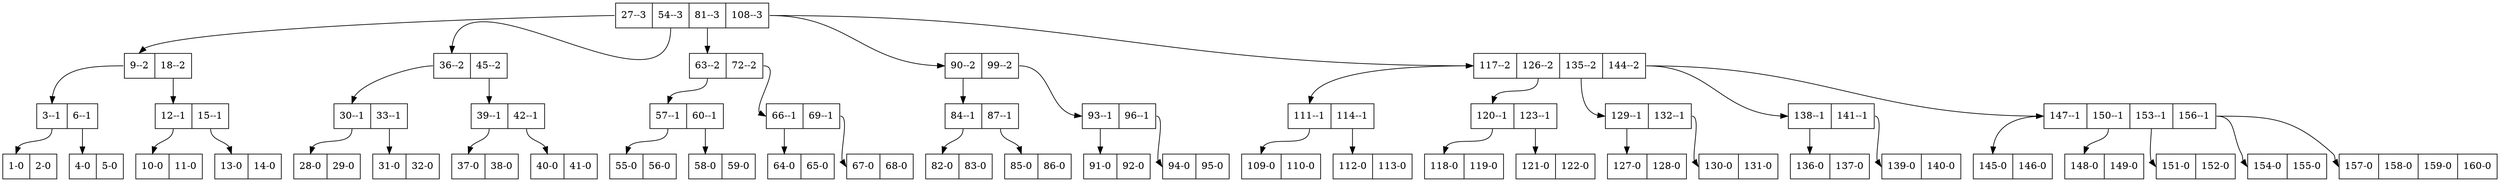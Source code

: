 digraph List {
rankdir=TB;node [shape = record];Node27[label="<f0>27--3|<f1>54--3|<f2>81--3|<f3>108--3"]
Node9[label="<f0>9--2|<f1>18--2"]
Node3[label="<f0>3--1|<f1>6--1"]
Node1[label="<f0>1-0|<f1>2-0"]
Node4[label="<f0>4-0|<f1>5-0"]
Node12[label="<f0>12--1|<f1>15--1"]
Node10[label="<f0>10-0|<f1>11-0"]
Node13[label="<f0>13-0|<f1>14-0"]
Node36[label="<f0>36--2|<f1>45--2"]
Node30[label="<f0>30--1|<f1>33--1"]
Node28[label="<f0>28-0|<f1>29-0"]
Node31[label="<f0>31-0|<f1>32-0"]
Node39[label="<f0>39--1|<f1>42--1"]
Node37[label="<f0>37-0|<f1>38-0"]
Node40[label="<f0>40-0|<f1>41-0"]
Node63[label="<f0>63--2|<f1>72--2"]
Node57[label="<f0>57--1|<f1>60--1"]
Node55[label="<f0>55-0|<f1>56-0"]
Node58[label="<f0>58-0|<f1>59-0"]
Node66[label="<f0>66--1|<f1>69--1"]
Node64[label="<f0>64-0|<f1>65-0"]
Node67[label="<f0>67-0|<f1>68-0"]
Node90[label="<f0>90--2|<f1>99--2"]
Node84[label="<f0>84--1|<f1>87--1"]
Node82[label="<f0>82-0|<f1>83-0"]
Node85[label="<f0>85-0|<f1>86-0"]
Node93[label="<f0>93--1|<f1>96--1"]
Node91[label="<f0>91-0|<f1>92-0"]
Node94[label="<f0>94-0|<f1>95-0"]
Node117[label="<f0>117--2|<f1>126--2|<f2>135--2|<f3>144--2"]
Node111[label="<f0>111--1|<f1>114--1"]
Node109[label="<f0>109-0|<f1>110-0"]
Node112[label="<f0>112-0|<f1>113-0"]
Node120[label="<f0>120--1|<f1>123--1"]
Node118[label="<f0>118-0|<f1>119-0"]
Node121[label="<f0>121-0|<f1>122-0"]
Node129[label="<f0>129--1|<f1>132--1"]
Node127[label="<f0>127-0|<f1>128-0"]
Node130[label="<f0>130-0|<f1>131-0"]
Node138[label="<f0>138--1|<f1>141--1"]
Node136[label="<f0>136-0|<f1>137-0"]
Node139[label="<f0>139-0|<f1>140-0"]
Node147[label="<f0>147--1|<f1>150--1|<f2>153--1|<f3>156--1"]
Node145[label="<f0>145-0|<f1>146-0"]
Node148[label="<f0>148-0|<f1>149-0"]
Node151[label="<f0>151-0|<f1>152-0"]
Node154[label="<f0>154-0|<f1>155-0"]
Node157[label="<f0>157-0|<f1>158-0|<f2>159-0|<f3>160-0"]

"Node27":f0->"Node9":f0;
"Node27":f1->"Node36":f0;
"Node27":f2->"Node63":f0;
"Node27":f3->"Node90":f0;
"Node27":f3->"Node117":f0;
"Node9":f0->"Node3":f0;
"Node9":f1->"Node12":f0;
"Node3":f0->"Node1":f0;
"Node3":f1->"Node4":f0;
"Node12":f0->"Node10":f0;
"Node12":f1->"Node13":f0;
"Node36":f0->"Node30":f0;
"Node36":f1->"Node39":f0;
"Node30":f0->"Node28":f0;
"Node30":f1->"Node31":f0;
"Node39":f0->"Node37":f0;
"Node39":f1->"Node40":f0;
"Node63":f0->"Node57":f0;
"Node63":f1->"Node66":f0;
"Node57":f0->"Node55":f0;
"Node57":f1->"Node58":f0;
"Node66":f0->"Node64":f0;
"Node66":f1->"Node67":f0;
"Node90":f0->"Node84":f0;
"Node90":f1->"Node93":f0;
"Node84":f0->"Node82":f0;
"Node84":f1->"Node85":f0;
"Node93":f0->"Node91":f0;
"Node93":f1->"Node94":f0;
"Node117":f0->"Node111":f0;
"Node117":f1->"Node120":f0;
"Node117":f2->"Node129":f0;
"Node117":f3->"Node138":f0;
"Node117":f3->"Node147":f0;
"Node111":f0->"Node109":f0;
"Node111":f1->"Node112":f0;
"Node120":f0->"Node118":f0;
"Node120":f1->"Node121":f0;
"Node129":f0->"Node127":f0;
"Node129":f1->"Node130":f0;
"Node138":f0->"Node136":f0;
"Node138":f1->"Node139":f0;
"Node147":f0->"Node145":f0;
"Node147":f1->"Node148":f0;
"Node147":f2->"Node151":f0;
"Node147":f3->"Node154":f0;
"Node147":f3->"Node157":f0;

}